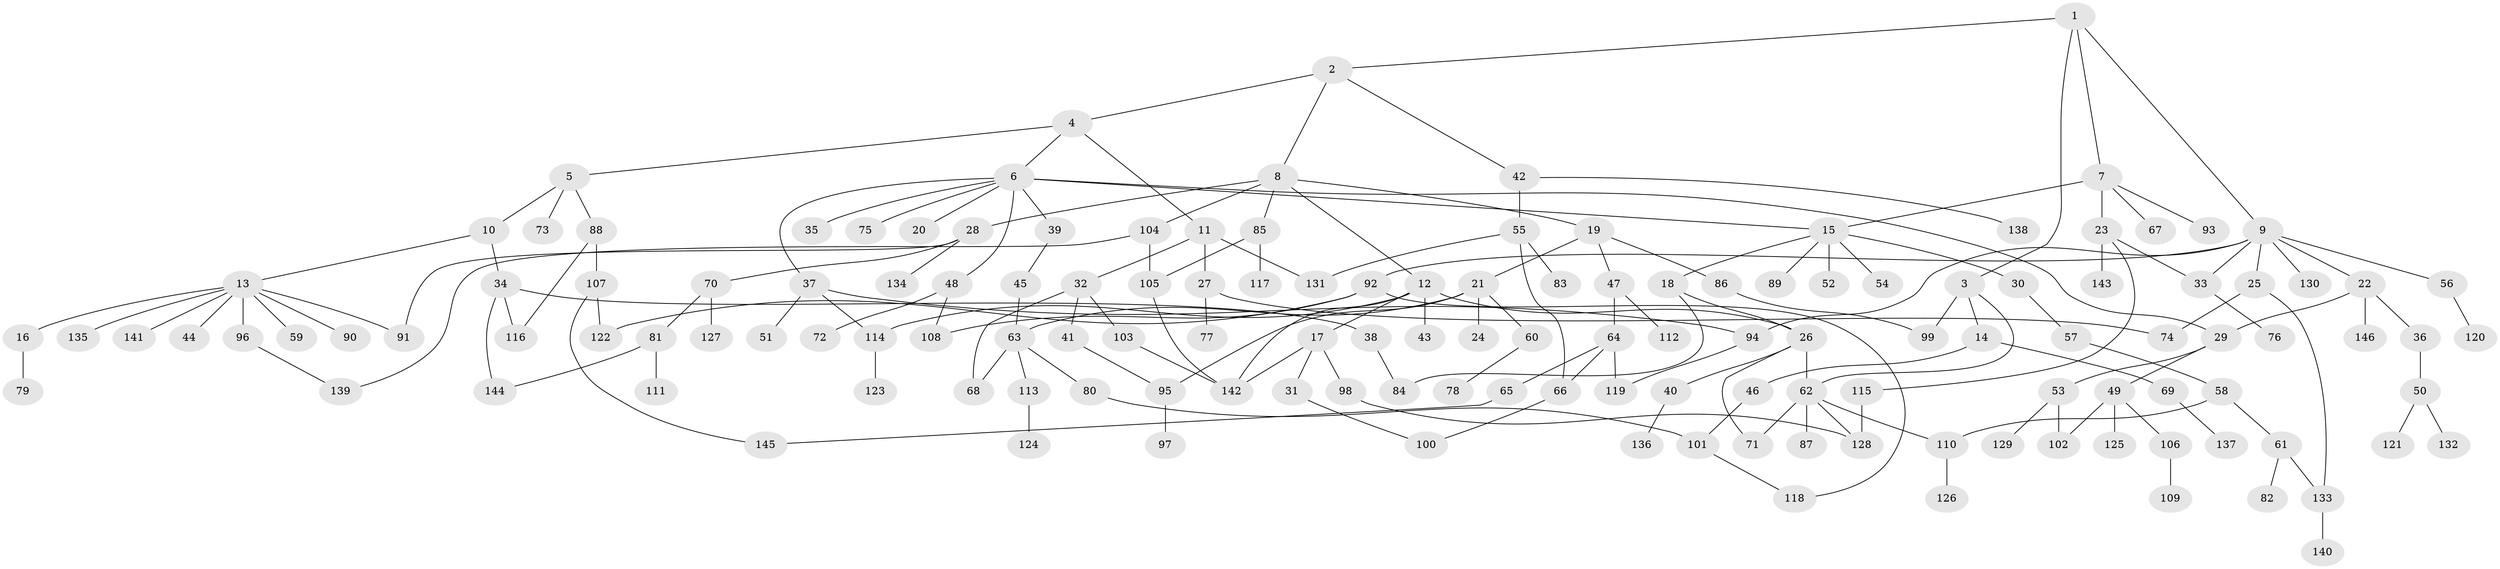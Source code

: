 // coarse degree distribution, {3: 0.20689655172413793, 7: 0.06896551724137931, 6: 0.08620689655172414, 5: 0.034482758620689655, 1: 0.27586206896551724, 4: 0.15517241379310345, 2: 0.1724137931034483}
// Generated by graph-tools (version 1.1) at 2025/36/03/04/25 23:36:03]
// undirected, 146 vertices, 181 edges
graph export_dot {
  node [color=gray90,style=filled];
  1;
  2;
  3;
  4;
  5;
  6;
  7;
  8;
  9;
  10;
  11;
  12;
  13;
  14;
  15;
  16;
  17;
  18;
  19;
  20;
  21;
  22;
  23;
  24;
  25;
  26;
  27;
  28;
  29;
  30;
  31;
  32;
  33;
  34;
  35;
  36;
  37;
  38;
  39;
  40;
  41;
  42;
  43;
  44;
  45;
  46;
  47;
  48;
  49;
  50;
  51;
  52;
  53;
  54;
  55;
  56;
  57;
  58;
  59;
  60;
  61;
  62;
  63;
  64;
  65;
  66;
  67;
  68;
  69;
  70;
  71;
  72;
  73;
  74;
  75;
  76;
  77;
  78;
  79;
  80;
  81;
  82;
  83;
  84;
  85;
  86;
  87;
  88;
  89;
  90;
  91;
  92;
  93;
  94;
  95;
  96;
  97;
  98;
  99;
  100;
  101;
  102;
  103;
  104;
  105;
  106;
  107;
  108;
  109;
  110;
  111;
  112;
  113;
  114;
  115;
  116;
  117;
  118;
  119;
  120;
  121;
  122;
  123;
  124;
  125;
  126;
  127;
  128;
  129;
  130;
  131;
  132;
  133;
  134;
  135;
  136;
  137;
  138;
  139;
  140;
  141;
  142;
  143;
  144;
  145;
  146;
  1 -- 2;
  1 -- 3;
  1 -- 7;
  1 -- 9;
  2 -- 4;
  2 -- 8;
  2 -- 42;
  3 -- 14;
  3 -- 99;
  3 -- 62;
  4 -- 5;
  4 -- 6;
  4 -- 11;
  5 -- 10;
  5 -- 73;
  5 -- 88;
  6 -- 15;
  6 -- 20;
  6 -- 35;
  6 -- 37;
  6 -- 39;
  6 -- 48;
  6 -- 75;
  6 -- 29;
  7 -- 23;
  7 -- 67;
  7 -- 93;
  7 -- 15;
  8 -- 12;
  8 -- 19;
  8 -- 28;
  8 -- 85;
  8 -- 104;
  9 -- 22;
  9 -- 25;
  9 -- 56;
  9 -- 92;
  9 -- 94;
  9 -- 130;
  9 -- 33;
  10 -- 13;
  10 -- 34;
  11 -- 27;
  11 -- 32;
  11 -- 131;
  12 -- 17;
  12 -- 43;
  12 -- 26;
  12 -- 142;
  12 -- 114;
  13 -- 16;
  13 -- 44;
  13 -- 59;
  13 -- 90;
  13 -- 96;
  13 -- 135;
  13 -- 141;
  13 -- 91;
  14 -- 46;
  14 -- 69;
  15 -- 18;
  15 -- 30;
  15 -- 52;
  15 -- 54;
  15 -- 89;
  16 -- 79;
  17 -- 31;
  17 -- 98;
  17 -- 142;
  18 -- 26;
  18 -- 84;
  19 -- 21;
  19 -- 47;
  19 -- 86;
  21 -- 24;
  21 -- 60;
  21 -- 95;
  21 -- 63;
  22 -- 29;
  22 -- 36;
  22 -- 146;
  23 -- 33;
  23 -- 115;
  23 -- 143;
  25 -- 74;
  25 -- 133;
  26 -- 40;
  26 -- 62;
  26 -- 71;
  27 -- 77;
  27 -- 74;
  28 -- 70;
  28 -- 91;
  28 -- 134;
  29 -- 49;
  29 -- 53;
  30 -- 57;
  31 -- 100;
  32 -- 41;
  32 -- 68;
  32 -- 103;
  33 -- 76;
  34 -- 38;
  34 -- 144;
  34 -- 116;
  36 -- 50;
  37 -- 51;
  37 -- 114;
  37 -- 94;
  38 -- 84;
  39 -- 45;
  40 -- 136;
  41 -- 95;
  42 -- 55;
  42 -- 138;
  45 -- 63;
  46 -- 101;
  47 -- 64;
  47 -- 112;
  48 -- 72;
  48 -- 108;
  49 -- 106;
  49 -- 125;
  49 -- 102;
  50 -- 121;
  50 -- 132;
  53 -- 102;
  53 -- 129;
  55 -- 66;
  55 -- 83;
  55 -- 131;
  56 -- 120;
  57 -- 58;
  58 -- 61;
  58 -- 110;
  60 -- 78;
  61 -- 82;
  61 -- 133;
  62 -- 87;
  62 -- 128;
  62 -- 71;
  62 -- 110;
  63 -- 80;
  63 -- 113;
  63 -- 68;
  64 -- 65;
  64 -- 119;
  64 -- 66;
  65 -- 145;
  66 -- 100;
  69 -- 137;
  70 -- 81;
  70 -- 127;
  80 -- 101;
  81 -- 111;
  81 -- 144;
  85 -- 117;
  85 -- 105;
  86 -- 99;
  88 -- 107;
  88 -- 116;
  92 -- 108;
  92 -- 118;
  92 -- 122;
  94 -- 119;
  95 -- 97;
  96 -- 139;
  98 -- 128;
  101 -- 118;
  103 -- 142;
  104 -- 105;
  104 -- 139;
  105 -- 142;
  106 -- 109;
  107 -- 145;
  107 -- 122;
  110 -- 126;
  113 -- 124;
  114 -- 123;
  115 -- 128;
  133 -- 140;
}
